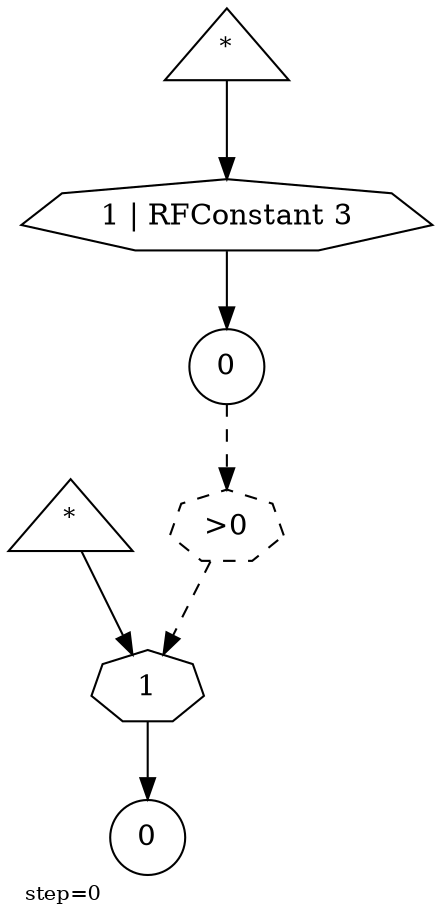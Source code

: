 digraph {
  graph  [labelloc=bottom,labeljust=left,fontsize="10",label="step=0"];
  "207" [shape=triangle,peripheries="1",label=<<SUP>*</SUP>>,labelfontcolor=black,color=black];
  "208" [shape=triangle,peripheries="1",label=<<SUP>*</SUP>>,labelfontcolor=black,color=black];
  "209" [shape=circle,peripheries="1",label=<0>,labelfontcolor=black,color=black];
  "211" [shape=circle,peripheries="1",label=<0>,labelfontcolor=black,color=black];
  "210" [label=<1 | RFConstant 3>,peripheries="1",color=black,shape=septagon];
  "208" -> "210" [color=black];
  "210" -> "209" [color=black];
  "212" [label=<1>,peripheries="1",color=black,shape=septagon];
  "207" -> "212" [color=black];
  "212" -> "211" [color=black];
  "213" [label=<&gt;0>,peripheries="1",color=black,style=dashed,shape=septagon];
  "209" -> "213" [style=dashed,color=black];
  "213" -> "212" [style=dashed,color=black];
}